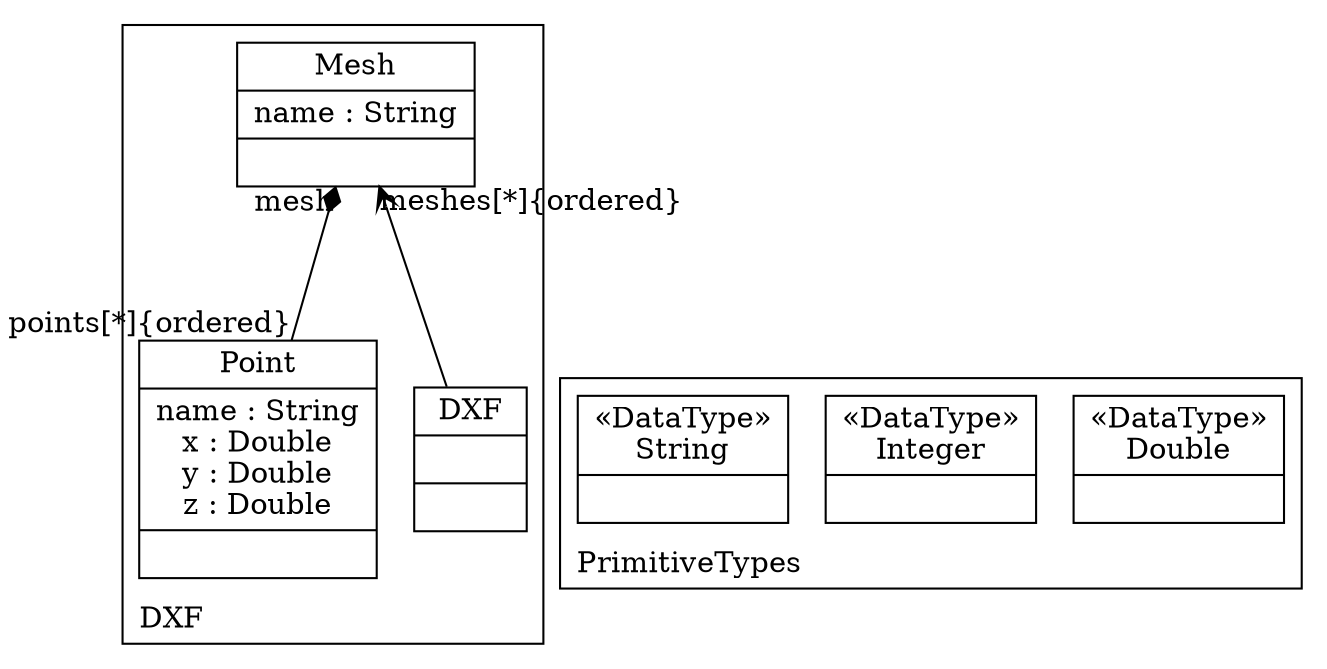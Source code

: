digraph "KM3 Model in DOT" {
graph[rankdir=BT,labeljust=l,labelloc=t,nodeSep=0.75,compound=true];
 subgraph "cluster_DXF"{
labelloc=t
color=black
label=DXF
 node[shape=record];
DXF[label="{DXF| | }"]
 DXF->Mesh[arrowhead=vee,arrowtail=diamond,headlabel="meshes[*]{ordered}",group=Mesh,minlen=2,constraint=true,]
;
 node[shape=record];
Mesh[label="{Mesh|name : String| }"]
;
 node[shape=record];
Point[label="{Point|name : String\nx : Double\ny : Double\nz : Double| }"]
 Point->Mesh[arrowhead=diamond,arrowtail=none,headlabel="mesh",taillabel="points[*]{ordered}",group=Mesh,minlen=2,constraint=true,]
;

} subgraph "cluster_PrimitiveTypes"{
labelloc=t
color=black
label=PrimitiveTypes
 node[shape=record];
Double[label="{&#171;DataType&#187;\nDouble|}"]
;
 node[shape=record];
Integer[label="{&#171;DataType&#187;\nInteger|}"]
;
 node[shape=record];
String[label="{&#171;DataType&#187;\nString|}"]
;

}
}